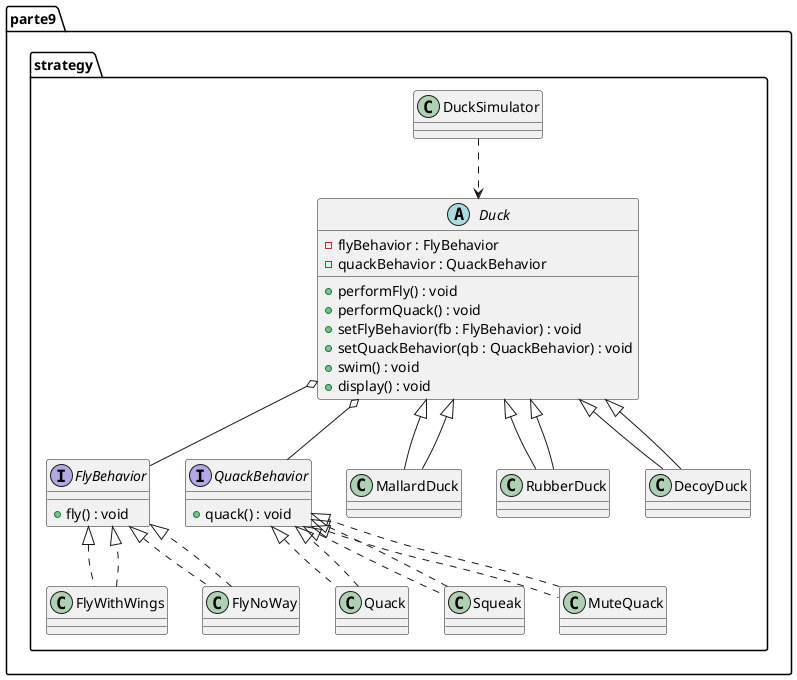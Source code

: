 @startuml
package parte9.strategy {
    interface FlyBehavior {
        +fly() : void
    }
    class FlyWithWings implements FlyBehavior
    class FlyNoWay implements FlyBehavior

    interface QuackBehavior {
        +quack() : void
    }
    class Quack implements QuackBehavior
    class Squeak implements QuackBehavior
    class MuteQuack implements QuackBehavior

    abstract class Duck {
        -flyBehavior : FlyBehavior
        -quackBehavior : QuackBehavior
        +performFly() : void
        +performQuack() : void
        +setFlyBehavior(fb : FlyBehavior) : void
        +setQuackBehavior(qb : QuackBehavior) : void
        +swim() : void
        +display() : void
    }

    class MallardDuck extends Duck
    class RubberDuck extends Duck
    class DecoyDuck extends Duck

    class DuckSimulator

    Duck o-- FlyBehavior
    Duck o-- QuackBehavior

    MallardDuck --|> Duck
    RubberDuck --|> Duck
    DecoyDuck --|> Duck

    FlyWithWings ..|> FlyBehavior
    FlyNoWay ..|> FlyBehavior

    Quack ..|> QuackBehavior
    Squeak ..|> QuackBehavior
    MuteQuack ..|> QuackBehavior

    DuckSimulator ..> Duck
}
@enduml